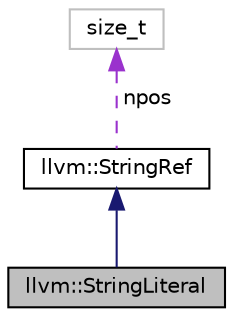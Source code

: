 digraph "llvm::StringLiteral"
{
 // LATEX_PDF_SIZE
  bgcolor="transparent";
  edge [fontname="Helvetica",fontsize="10",labelfontname="Helvetica",labelfontsize="10"];
  node [fontname="Helvetica",fontsize="10",shape=record];
  Node1 [label="llvm::StringLiteral",height=0.2,width=0.4,color="black", fillcolor="grey75", style="filled", fontcolor="black",tooltip="A wrapper around a string literal that serves as a proxy for constructing global tables of StringRefs..."];
  Node2 -> Node1 [dir="back",color="midnightblue",fontsize="10",style="solid",fontname="Helvetica"];
  Node2 [label="llvm::StringRef",height=0.2,width=0.4,color="black",URL="$classllvm_1_1StringRef.html",tooltip="StringRef - Represent a constant reference to a string, i.e."];
  Node3 -> Node2 [dir="back",color="darkorchid3",fontsize="10",style="dashed",label=" npos" ,fontname="Helvetica"];
  Node3 [label="size_t",height=0.2,width=0.4,color="grey75",tooltip=" "];
}
